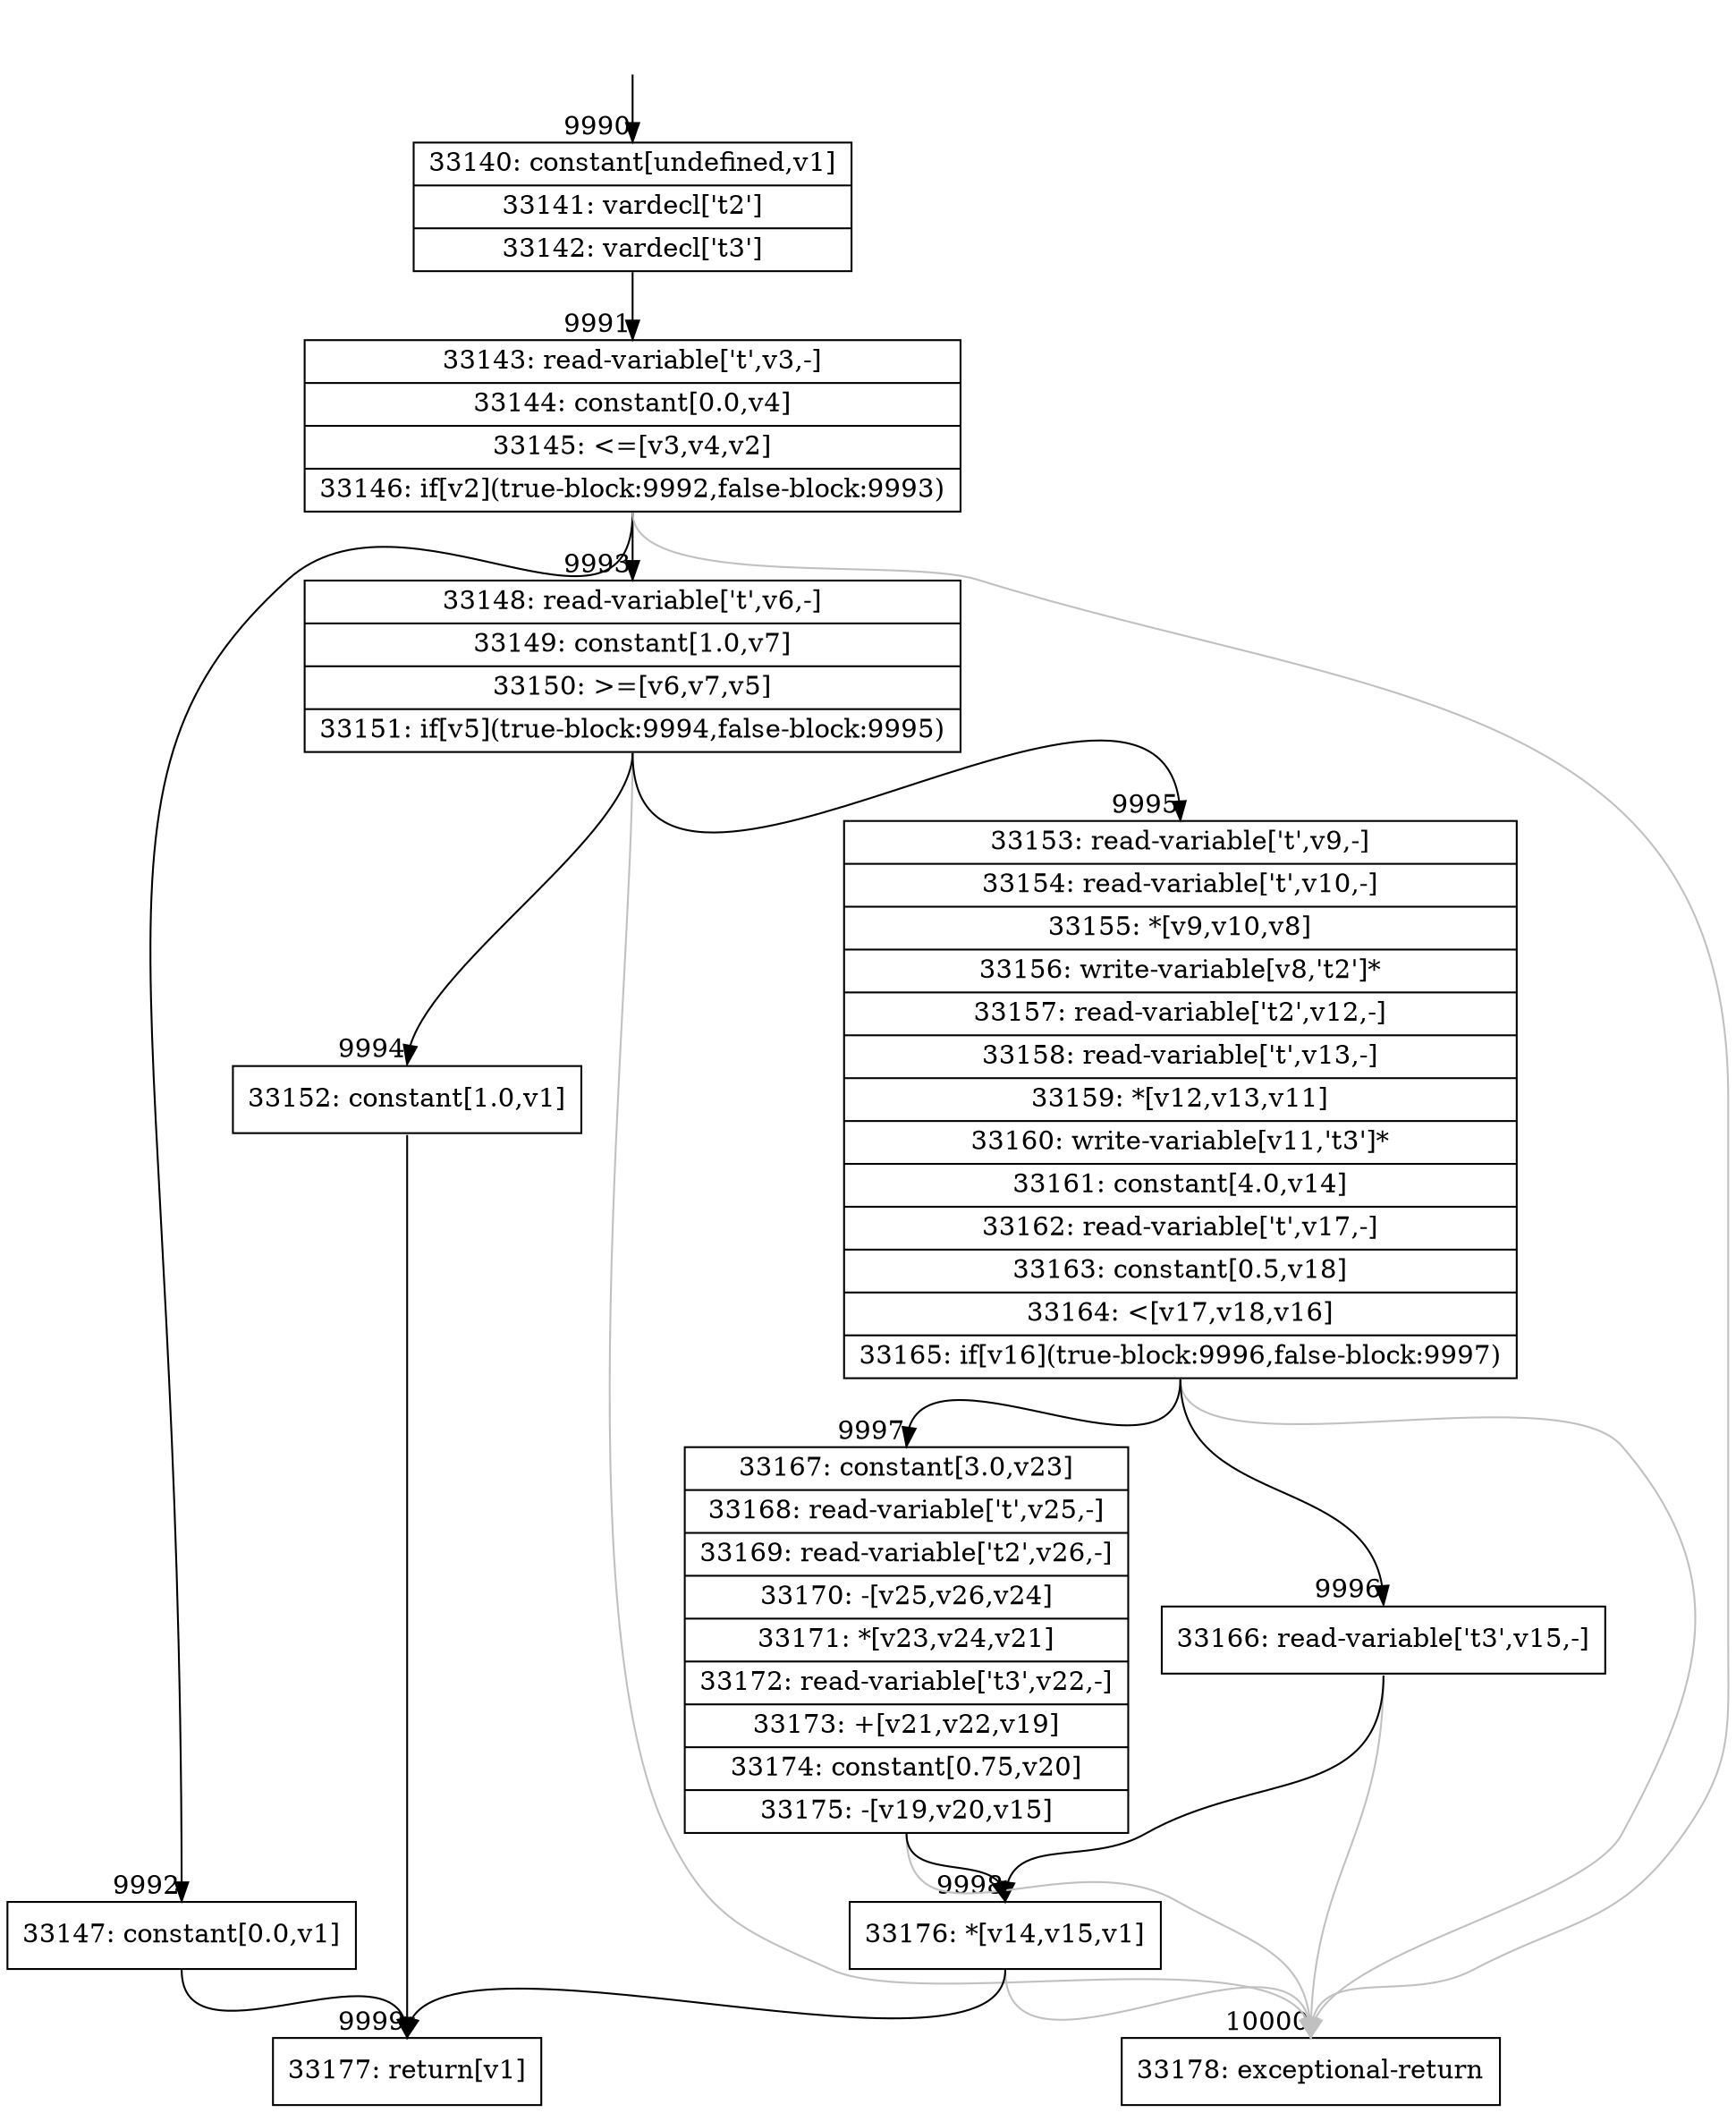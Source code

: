 digraph {
rankdir="TD"
BB_entry918[shape=none,label=""];
BB_entry918 -> BB9990 [tailport=s, headport=n, headlabel="    9990"]
BB9990 [shape=record label="{33140: constant[undefined,v1]|33141: vardecl['t2']|33142: vardecl['t3']}" ] 
BB9990 -> BB9991 [tailport=s, headport=n, headlabel="      9991"]
BB9991 [shape=record label="{33143: read-variable['t',v3,-]|33144: constant[0.0,v4]|33145: \<=[v3,v4,v2]|33146: if[v2](true-block:9992,false-block:9993)}" ] 
BB9991 -> BB9992 [tailport=s, headport=n, headlabel="      9992"]
BB9991 -> BB9993 [tailport=s, headport=n, headlabel="      9993"]
BB9991 -> BB10000 [tailport=s, headport=n, color=gray, headlabel="      10000"]
BB9992 [shape=record label="{33147: constant[0.0,v1]}" ] 
BB9992 -> BB9999 [tailport=s, headport=n, headlabel="      9999"]
BB9993 [shape=record label="{33148: read-variable['t',v6,-]|33149: constant[1.0,v7]|33150: \>=[v6,v7,v5]|33151: if[v5](true-block:9994,false-block:9995)}" ] 
BB9993 -> BB9994 [tailport=s, headport=n, headlabel="      9994"]
BB9993 -> BB9995 [tailport=s, headport=n, headlabel="      9995"]
BB9993 -> BB10000 [tailport=s, headport=n, color=gray]
BB9994 [shape=record label="{33152: constant[1.0,v1]}" ] 
BB9994 -> BB9999 [tailport=s, headport=n]
BB9995 [shape=record label="{33153: read-variable['t',v9,-]|33154: read-variable['t',v10,-]|33155: *[v9,v10,v8]|33156: write-variable[v8,'t2']*|33157: read-variable['t2',v12,-]|33158: read-variable['t',v13,-]|33159: *[v12,v13,v11]|33160: write-variable[v11,'t3']*|33161: constant[4.0,v14]|33162: read-variable['t',v17,-]|33163: constant[0.5,v18]|33164: \<[v17,v18,v16]|33165: if[v16](true-block:9996,false-block:9997)}" ] 
BB9995 -> BB9996 [tailport=s, headport=n, headlabel="      9996"]
BB9995 -> BB9997 [tailport=s, headport=n, headlabel="      9997"]
BB9995 -> BB10000 [tailport=s, headport=n, color=gray]
BB9996 [shape=record label="{33166: read-variable['t3',v15,-]}" ] 
BB9996 -> BB9998 [tailport=s, headport=n, headlabel="      9998"]
BB9996 -> BB10000 [tailport=s, headport=n, color=gray]
BB9997 [shape=record label="{33167: constant[3.0,v23]|33168: read-variable['t',v25,-]|33169: read-variable['t2',v26,-]|33170: -[v25,v26,v24]|33171: *[v23,v24,v21]|33172: read-variable['t3',v22,-]|33173: +[v21,v22,v19]|33174: constant[0.75,v20]|33175: -[v19,v20,v15]}" ] 
BB9997 -> BB9998 [tailport=s, headport=n]
BB9997 -> BB10000 [tailport=s, headport=n, color=gray]
BB9998 [shape=record label="{33176: *[v14,v15,v1]}" ] 
BB9998 -> BB9999 [tailport=s, headport=n]
BB9998 -> BB10000 [tailport=s, headport=n, color=gray]
BB9999 [shape=record label="{33177: return[v1]}" ] 
BB10000 [shape=record label="{33178: exceptional-return}" ] 
//#$~ 5867
}
